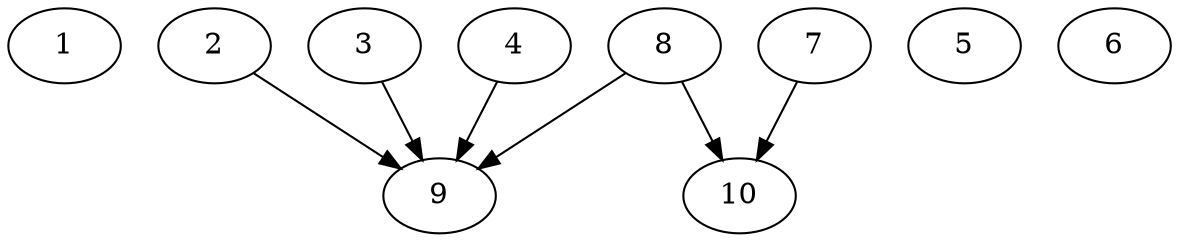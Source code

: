 // DAG automatically generated by daggen at Thu Oct  3 13:58:04 2019
// ./daggen --dot -n 10 --ccr 0.4 --fat 0.9 --regular 0.7 --density 0.6 --mindata 5242880 --maxdata 52428800 
digraph G {
  1 [size="104524800", alpha="0.19", expect_size="41809920"] 
  2 [size="66214400", alpha="0.09", expect_size="26485760"] 
  2 -> 9 [size ="26485760"]
  3 [size="37414400", alpha="0.08", expect_size="14965760"] 
  3 -> 9 [size ="14965760"]
  4 [size="100784640", alpha="0.19", expect_size="40313856"] 
  4 -> 9 [size ="40313856"]
  5 [size="103272960", alpha="0.14", expect_size="41309184"] 
  6 [size="50083840", alpha="0.07", expect_size="20033536"] 
  7 [size="47605760", alpha="0.02", expect_size="19042304"] 
  7 -> 10 [size ="19042304"]
  8 [size="36815360", alpha="0.17", expect_size="14726144"] 
  8 -> 9 [size ="14726144"]
  8 -> 10 [size ="14726144"]
  9 [size="43013120", alpha="0.13", expect_size="17205248"] 
  10 [size="40296960", alpha="0.12", expect_size="16118784"] 
}
